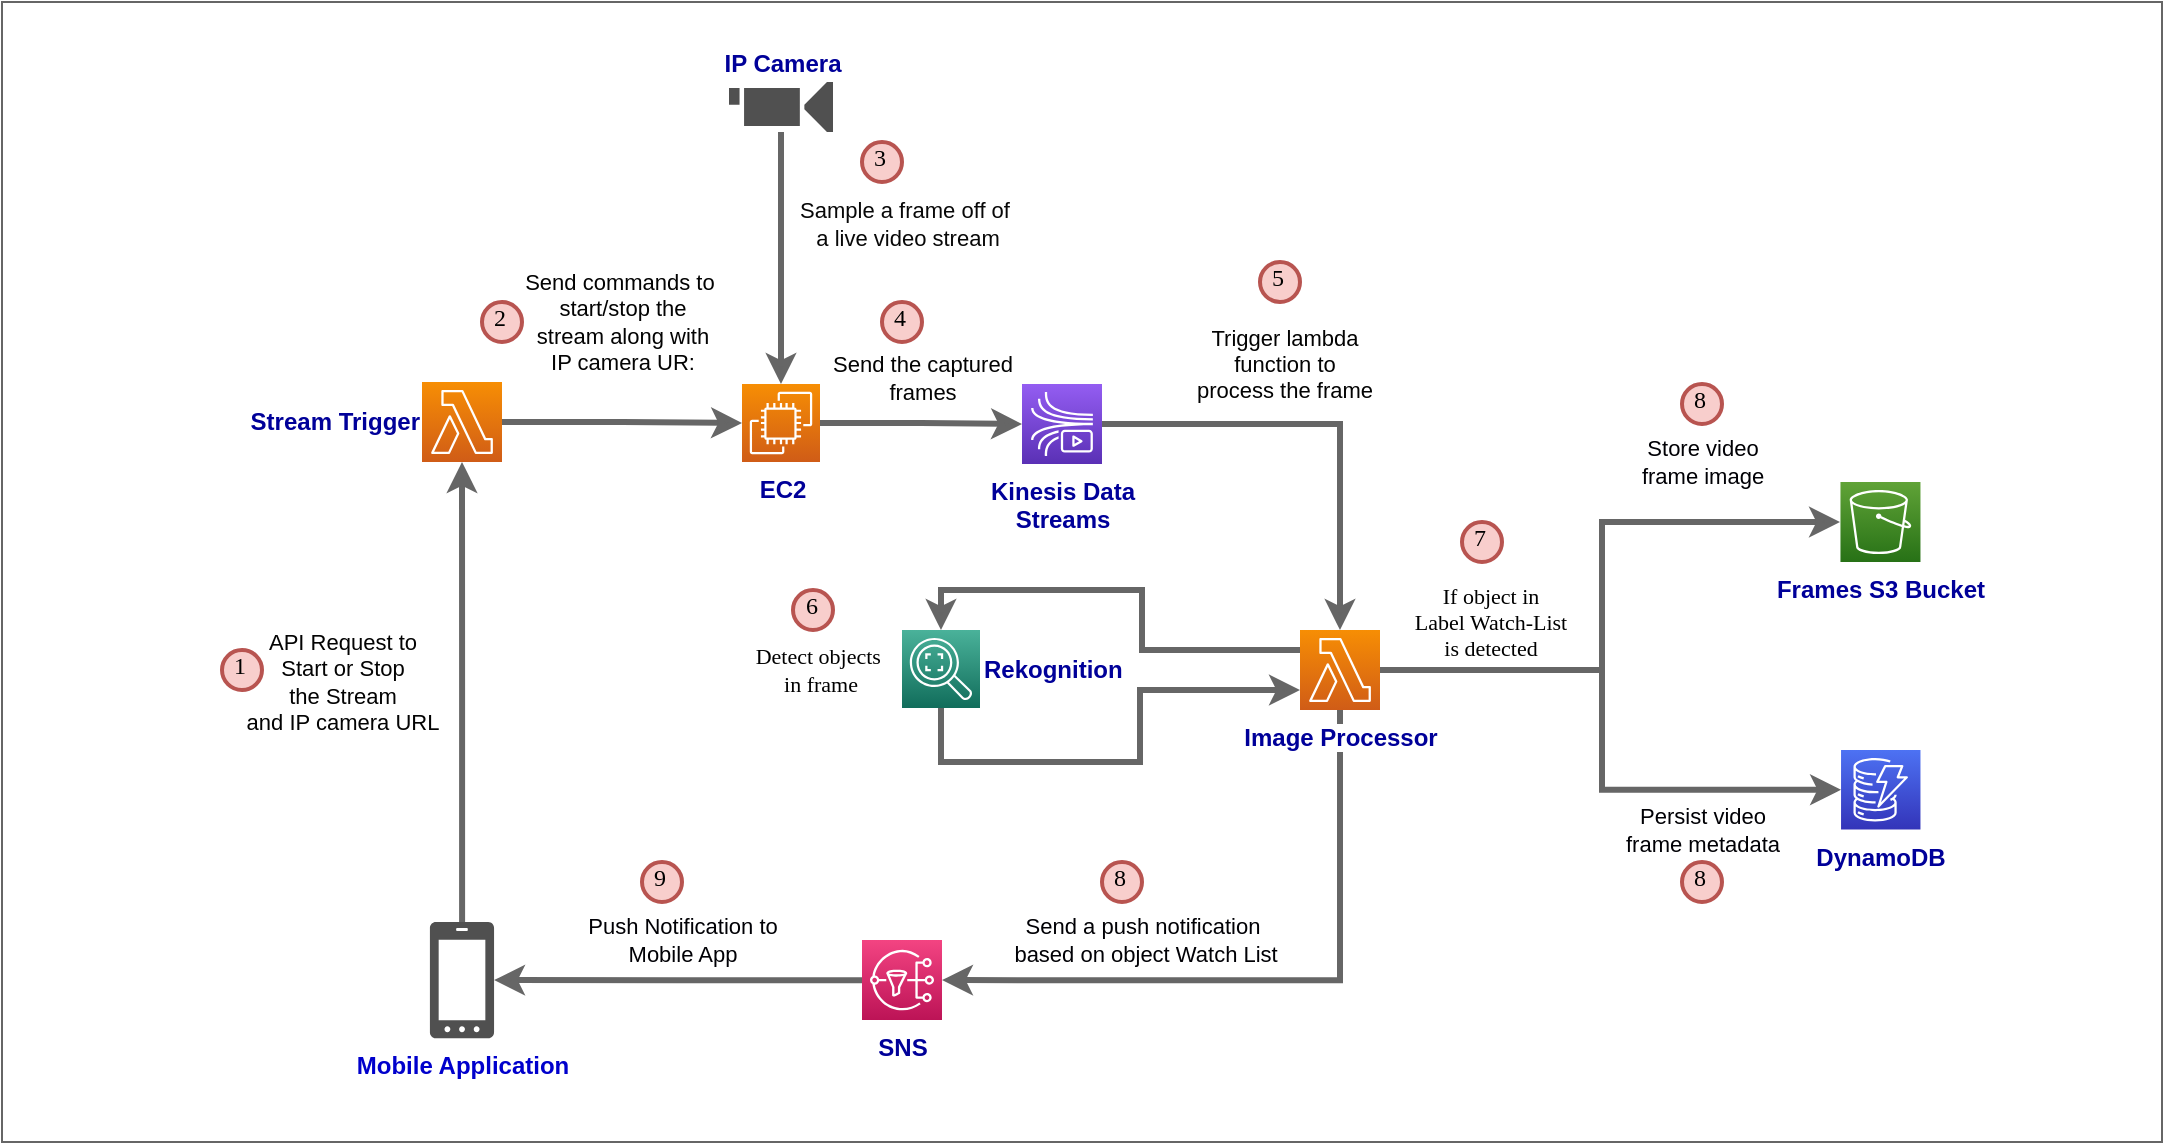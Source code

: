 <mxfile>
    <diagram id="Vx_FF5sxQ1GmtXY_eg8c" name="Page-1">
        <mxGraphModel dx="1282" dy="720" grid="1" gridSize="10" guides="1" tooltips="1" connect="1" arrows="1" fold="1" page="1" pageScale="1" pageWidth="1169" pageHeight="827" math="0" shadow="0">
            <root>
                <mxCell id="0"/>
                <mxCell id="1" parent="0"/>
                <mxCell id="3" value="" style="whiteSpace=wrap;html=1;strokeColor=#666666;fontColor=#333333;fillColor=#FFFFFF;" parent="1" vertex="1">
                    <mxGeometry y="20" width="1080" height="570" as="geometry"/>
                </mxCell>
                <mxCell id="11" style="edgeStyle=orthogonalEdgeStyle;rounded=0;orthogonalLoop=1;jettySize=auto;html=1;strokeColor=#666666;strokeWidth=3;fillColor=#f5f5f5;" parent="1" source="24" target="7" edge="1">
                    <mxGeometry relative="1" as="geometry">
                        <mxPoint x="80.001" y="229" as="sourcePoint"/>
                    </mxGeometry>
                </mxCell>
                <mxCell id="12" value="API Request to&lt;br&gt;Start or Stop&lt;br&gt;the Stream &lt;br&gt;and IP camera URL" style="edgeLabel;html=1;align=center;verticalAlign=middle;resizable=0;points=[];labelBackgroundColor=none;fontColor=#030303;" parent="11" vertex="1" connectable="0">
                    <mxGeometry x="-0.296" y="-1" relative="1" as="geometry">
                        <mxPoint x="-61" y="-39" as="offset"/>
                    </mxGeometry>
                </mxCell>
                <mxCell id="13" style="edgeStyle=orthogonalEdgeStyle;rounded=0;orthogonalLoop=1;jettySize=auto;html=1;fontSize=11;fontColor=#030303;strokeColor=#666666;strokeWidth=3;fillColor=#f5f5f5;" parent="1" source="7" target="8" edge="1">
                    <mxGeometry relative="1" as="geometry"/>
                </mxCell>
                <mxCell id="14" value="Send commands to&amp;nbsp;&lt;br&gt;start/stop the &lt;br&gt;stream along&amp;nbsp;with&lt;br&gt;IP camera UR:" style="edgeLabel;html=1;align=center;verticalAlign=middle;resizable=0;points=[];fontSize=11;fontColor=#030303;labelBackgroundColor=none;" parent="13" vertex="1" connectable="0">
                    <mxGeometry x="-0.336" y="-1" relative="1" as="geometry">
                        <mxPoint x="20" y="-51" as="offset"/>
                    </mxGeometry>
                </mxCell>
                <mxCell id="7" value="Stream Trigger" style="points=[[0,0,0],[0.25,0,0],[0.5,0,0],[0.75,0,0],[1,0,0],[0,1,0],[0.25,1,0],[0.5,1,0],[0.75,1,0],[1,1,0],[0,0.25,0],[0,0.5,0],[0,0.75,0],[1,0.25,0],[1,0.5,0],[1,0.75,0]];outlineConnect=0;gradientColor=#F78E04;gradientDirection=north;fillColor=#D05C17;strokeColor=#ffffff;dashed=0;verticalLabelPosition=middle;verticalAlign=middle;align=right;html=1;fontSize=12;fontStyle=1;aspect=fixed;shape=mxgraph.aws4.resourceIcon;resIcon=mxgraph.aws4.lambda;labelBackgroundColor=#ffffff;labelPosition=left;fontColor=#000099;" parent="1" vertex="1">
                    <mxGeometry x="210" y="210" width="40" height="40" as="geometry"/>
                </mxCell>
                <mxCell id="8" value="EC2" style="points=[[0,0,0],[0.25,0,0],[0.5,0,0],[0.75,0,0],[1,0,0],[0,1,0],[0.25,1,0],[0.5,1,0],[0.75,1,0],[1,1,0],[0,0.25,0],[0,0.5,0],[0,0.75,0],[1,0.25,0],[1,0.5,0],[1,0.75,0]];outlineConnect=0;gradientColor=#F78E04;gradientDirection=north;fillColor=#D05C17;strokeColor=#ffffff;dashed=0;verticalLabelPosition=bottom;verticalAlign=top;align=center;html=1;fontSize=12;fontStyle=1;aspect=fixed;shape=mxgraph.aws4.resourceIcon;resIcon=mxgraph.aws4.ec2;fontColor=#000099;" parent="1" vertex="1">
                    <mxGeometry x="370" y="211" width="39" height="39" as="geometry"/>
                </mxCell>
                <mxCell id="9" value="Kinesis Data&lt;br&gt;Streams" style="points=[[0,0,0],[0.25,0,0],[0.5,0,0],[0.75,0,0],[1,0,0],[0,1,0],[0.25,1,0],[0.5,1,0],[0.75,1,0],[1,1,0],[0,0.25,0],[0,0.5,0],[0,0.75,0],[1,0.25,0],[1,0.5,0],[1,0.75,0]];outlineConnect=0;gradientColor=#945DF2;gradientDirection=north;fillColor=#5A30B5;strokeColor=#ffffff;dashed=0;verticalLabelPosition=bottom;verticalAlign=top;align=center;html=1;fontSize=12;fontStyle=1;aspect=fixed;shape=mxgraph.aws4.resourceIcon;resIcon=mxgraph.aws4.kinesis_video_streams;fontColor=#000099;" parent="1" vertex="1">
                    <mxGeometry x="510" y="211" width="40" height="40" as="geometry"/>
                </mxCell>
                <mxCell id="18" style="edgeStyle=orthogonalEdgeStyle;rounded=0;orthogonalLoop=1;jettySize=auto;html=1;fontSize=11;fontColor=#030303;strokeColor=#666666;strokeWidth=3;fillColor=#f5f5f5;exitX=1;exitY=0.5;exitDx=0;exitDy=0;exitPerimeter=0;entryX=0;entryY=0.5;entryDx=0;entryDy=0;entryPerimeter=0;" parent="1" source="8" target="9" edge="1">
                    <mxGeometry relative="1" as="geometry">
                        <mxPoint x="400" y="189.5" as="sourcePoint"/>
                        <mxPoint x="520" y="190" as="targetPoint"/>
                    </mxGeometry>
                </mxCell>
                <mxCell id="19" value="Send the captured&lt;br&gt;frames" style="edgeLabel;html=1;align=center;verticalAlign=middle;resizable=0;points=[];fontSize=11;fontColor=#030303;labelBackgroundColor=none;" parent="18" vertex="1" connectable="0">
                    <mxGeometry x="-0.336" y="-1" relative="1" as="geometry">
                        <mxPoint x="17" y="-24" as="offset"/>
                    </mxGeometry>
                </mxCell>
                <mxCell id="21" style="edgeStyle=orthogonalEdgeStyle;rounded=0;orthogonalLoop=1;jettySize=auto;html=1;fontSize=11;fontColor=#030303;strokeColor=#666666;strokeWidth=3;fillColor=#f5f5f5;exitX=1;exitY=0.5;exitDx=0;exitDy=0;exitPerimeter=0;entryX=0.5;entryY=0;entryDx=0;entryDy=0;entryPerimeter=0;" parent="1" source="9" target="10" edge="1">
                    <mxGeometry relative="1" as="geometry">
                        <mxPoint x="419" y="240.5" as="sourcePoint"/>
                        <mxPoint x="520" y="241" as="targetPoint"/>
                    </mxGeometry>
                </mxCell>
                <mxCell id="22" value="Trigger lambda&lt;br&gt;function to&lt;br&gt;process the frame" style="edgeLabel;html=1;align=center;verticalAlign=middle;resizable=0;points=[];fontSize=11;fontColor=#030303;labelBackgroundColor=none;" parent="21" vertex="1" connectable="0">
                    <mxGeometry x="-0.336" y="-1" relative="1" as="geometry">
                        <mxPoint x="17" y="-31" as="offset"/>
                    </mxGeometry>
                </mxCell>
                <mxCell id="25" style="edgeStyle=orthogonalEdgeStyle;rounded=0;orthogonalLoop=1;jettySize=auto;html=1;fontSize=11;strokeColor=#666666;strokeWidth=3;fillColor=#f5f5f5;labelBackgroundColor=none;fontColor=#000000;" parent="1" source="23" target="8" edge="1">
                    <mxGeometry relative="1" as="geometry"/>
                </mxCell>
                <mxCell id="26" value="&lt;font&gt;Sample a frame off of&lt;br&gt;&amp;nbsp;a live video stream&lt;/font&gt;" style="edgeLabel;html=1;align=center;verticalAlign=middle;resizable=0;points=[];labelBackgroundColor=none;fontColor=#080808;" parent="25" vertex="1" connectable="0">
                    <mxGeometry x="-0.279" y="-1" relative="1" as="geometry">
                        <mxPoint x="62" as="offset"/>
                    </mxGeometry>
                </mxCell>
                <mxCell id="23" value="&lt;font&gt;IP Camera&lt;/font&gt;" style="pointerEvents=1;shadow=0;dashed=0;html=1;strokeColor=none;fillColor=#505050;labelPosition=center;verticalLabelPosition=top;verticalAlign=bottom;outlineConnect=0;align=center;shape=mxgraph.office.devices.video_camera;fontStyle=1;fontColor=#000099;" parent="1" vertex="1">
                    <mxGeometry x="363.5" y="60" width="52" height="25" as="geometry"/>
                </mxCell>
                <mxCell id="24" value="Mobile Application" style="pointerEvents=1;shadow=0;dashed=0;html=1;strokeColor=none;fillColor=#505050;labelPosition=center;verticalLabelPosition=bottom;verticalAlign=top;outlineConnect=0;align=center;shape=mxgraph.office.devices.cell_phone_windows_phone_proportional;fontStyle=1;fontColor=#0000CC;" parent="1" vertex="1">
                    <mxGeometry x="213.96" y="480" width="32.07" height="58.12" as="geometry"/>
                </mxCell>
                <mxCell id="64" style="edgeStyle=orthogonalEdgeStyle;rounded=0;orthogonalLoop=1;jettySize=auto;html=1;entryX=0;entryY=0.75;entryDx=0;entryDy=0;entryPerimeter=0;fontFamily=Tahoma;fontColor=#000000;strokeWidth=3;strokeColor=#666666;" edge="1" parent="1" source="27" target="10">
                    <mxGeometry relative="1" as="geometry">
                        <Array as="points">
                            <mxPoint x="470" y="400"/>
                            <mxPoint x="569" y="400"/>
                            <mxPoint x="569" y="364"/>
                        </Array>
                    </mxGeometry>
                </mxCell>
                <mxCell id="27" value="Rekognition" style="points=[[0,0,0],[0.25,0,0],[0.5,0,0],[0.75,0,0],[1,0,0],[0,1,0],[0.25,1,0],[0.5,1,0],[0.75,1,0],[1,1,0],[0,0.25,0],[0,0.5,0],[0,0.75,0],[1,0.25,0],[1,0.5,0],[1,0.75,0]];outlineConnect=0;gradientColor=#4AB29A;gradientDirection=north;fillColor=#116D5B;strokeColor=#ffffff;dashed=0;verticalLabelPosition=middle;verticalAlign=middle;align=left;html=1;fontSize=12;fontStyle=1;aspect=fixed;shape=mxgraph.aws4.resourceIcon;resIcon=mxgraph.aws4.rekognition_2;labelPosition=right;fontColor=#000099;" parent="1" vertex="1">
                    <mxGeometry x="450" y="334" width="39" height="39" as="geometry"/>
                </mxCell>
                <mxCell id="29" value="DynamoDB" style="points=[[0,0,0],[0.25,0,0],[0.5,0,0],[0.75,0,0],[1,0,0],[0,1,0],[0.25,1,0],[0.5,1,0],[0.75,1,0],[1,1,0],[0,0.25,0],[0,0.5,0],[0,0.75,0],[1,0.25,0],[1,0.5,0],[1,0.75,0]];outlineConnect=0;gradientColor=#4D72F3;gradientDirection=north;fillColor=#3334B9;strokeColor=#ffffff;dashed=0;verticalLabelPosition=bottom;verticalAlign=top;align=center;html=1;fontSize=12;fontStyle=1;aspect=fixed;shape=mxgraph.aws4.resourceIcon;resIcon=mxgraph.aws4.dynamodb;fontColor=#000099;" parent="1" vertex="1">
                    <mxGeometry x="919.52" y="394" width="39.71" height="39.71" as="geometry"/>
                </mxCell>
                <mxCell id="30" value="Frames S3 Bucket" style="points=[[0,0,0],[0.25,0,0],[0.5,0,0],[0.75,0,0],[1,0,0],[0,1,0],[0.25,1,0],[0.5,1,0],[0.75,1,0],[1,1,0],[0,0.25,0],[0,0.5,0],[0,0.75,0],[1,0.25,0],[1,0.5,0],[1,0.75,0]];outlineConnect=0;gradientColor=#60A337;gradientDirection=north;fillColor=#277116;strokeColor=#ffffff;dashed=0;verticalLabelPosition=bottom;verticalAlign=top;align=center;html=1;fontSize=12;fontStyle=1;aspect=fixed;shape=mxgraph.aws4.resourceIcon;resIcon=mxgraph.aws4.s3;fontColor=#000099;" parent="1" vertex="1">
                    <mxGeometry x="919.23" y="260" width="40" height="40" as="geometry"/>
                </mxCell>
                <mxCell id="36" style="edgeStyle=orthogonalEdgeStyle;rounded=0;orthogonalLoop=1;jettySize=auto;html=1;labelBackgroundColor=none;fontSize=11;fontColor=#080808;strokeColor=#666666;strokeWidth=3;fillColor=#f5f5f5;" parent="1" source="31" target="24" edge="1">
                    <mxGeometry relative="1" as="geometry"/>
                </mxCell>
                <mxCell id="55" value="Push Notification to &lt;br&gt;Mobile App" style="edgeLabel;html=1;align=center;verticalAlign=middle;resizable=0;points=[];fontColor=#000005;labelBackgroundColor=none;" parent="36" vertex="1" connectable="0">
                    <mxGeometry x="-0.25" relative="1" as="geometry">
                        <mxPoint x="-21" y="-20" as="offset"/>
                    </mxGeometry>
                </mxCell>
                <mxCell id="31" value="SNS" style="points=[[0,0,0],[0.25,0,0],[0.5,0,0],[0.75,0,0],[1,0,0],[0,1,0],[0.25,1,0],[0.5,1,0],[0.75,1,0],[1,1,0],[0,0.25,0],[0,0.5,0],[0,0.75,0],[1,0.25,0],[1,0.5,0],[1,0.75,0]];outlineConnect=0;gradientColor=#F34482;gradientDirection=north;fillColor=#BC1356;strokeColor=#ffffff;dashed=0;verticalLabelPosition=bottom;verticalAlign=top;align=center;html=1;fontSize=12;fontStyle=1;aspect=fixed;shape=mxgraph.aws4.resourceIcon;resIcon=mxgraph.aws4.sns;fontColor=#000099;" parent="1" vertex="1">
                    <mxGeometry x="430" y="489.06" width="40" height="40" as="geometry"/>
                </mxCell>
                <mxCell id="43" style="edgeStyle=orthogonalEdgeStyle;rounded=0;orthogonalLoop=1;jettySize=auto;html=1;entryX=1;entryY=0.5;entryDx=0;entryDy=0;entryPerimeter=0;labelBackgroundColor=none;fontSize=11;fontColor=#050505;strokeColor=#666666;strokeWidth=3;fillColor=#f5f5f5;exitX=0.5;exitY=1;exitDx=0;exitDy=0;exitPerimeter=0;" parent="1" source="10" target="31" edge="1">
                    <mxGeometry relative="1" as="geometry"/>
                </mxCell>
                <mxCell id="52" value="Send a push notification&lt;br&gt;&amp;nbsp;based on object Watch List" style="edgeLabel;html=1;align=center;verticalAlign=middle;resizable=0;points=[];fontColor=#000005;labelBackgroundColor=none;" parent="43" vertex="1" connectable="0">
                    <mxGeometry x="-0.035" relative="1" as="geometry">
                        <mxPoint x="-73" y="-20" as="offset"/>
                    </mxGeometry>
                </mxCell>
                <mxCell id="45" style="edgeStyle=orthogonalEdgeStyle;rounded=0;orthogonalLoop=1;jettySize=auto;html=1;labelBackgroundColor=none;fontSize=11;fontColor=#050505;strokeColor=#666666;strokeWidth=3;fillColor=#f5f5f5;" parent="1" edge="1">
                    <mxGeometry relative="1" as="geometry">
                        <Array as="points">
                            <mxPoint x="800" y="354"/>
                            <mxPoint x="800" y="280"/>
                        </Array>
                        <mxPoint x="690" y="354" as="sourcePoint"/>
                        <mxPoint x="919" y="280" as="targetPoint"/>
                    </mxGeometry>
                </mxCell>
                <mxCell id="48" value="Store video &lt;br&gt;frame image" style="edgeLabel;html=1;align=center;verticalAlign=middle;resizable=0;points=[];fontColor=#000005;labelBackgroundColor=none;" parent="45" vertex="1" connectable="0">
                    <mxGeometry x="0.218" y="2" relative="1" as="geometry">
                        <mxPoint x="49" y="-28" as="offset"/>
                    </mxGeometry>
                </mxCell>
                <mxCell id="46" style="edgeStyle=orthogonalEdgeStyle;rounded=0;orthogonalLoop=1;jettySize=auto;html=1;entryX=0;entryY=0.5;entryDx=0;entryDy=0;entryPerimeter=0;labelBackgroundColor=none;fontSize=11;fontColor=#050505;strokeColor=#666666;strokeWidth=3;fillColor=#f5f5f5;exitX=1;exitY=0.5;exitDx=0;exitDy=0;exitPerimeter=0;" parent="1" source="10" target="29" edge="1">
                    <mxGeometry relative="1" as="geometry">
                        <Array as="points">
                            <mxPoint x="800" y="354"/>
                            <mxPoint x="800" y="414"/>
                        </Array>
                    </mxGeometry>
                </mxCell>
                <mxCell id="51" value="Persist video&lt;br&gt;frame metadata" style="edgeLabel;html=1;align=center;verticalAlign=middle;resizable=0;points=[];fontColor=#000005;labelBackgroundColor=none;" parent="46" vertex="1" connectable="0">
                    <mxGeometry x="0.356" y="-3" relative="1" as="geometry">
                        <mxPoint x="24" y="17" as="offset"/>
                    </mxGeometry>
                </mxCell>
                <mxCell id="62" value="If object in&lt;br&gt;Label Watch-List&lt;br&gt;is detected" style="edgeLabel;html=1;align=center;verticalAlign=middle;resizable=0;points=[];fontFamily=Tahoma;fontColor=#000000;labelBackgroundColor=none;" vertex="1" connectable="0" parent="46">
                    <mxGeometry x="-0.595" y="1" relative="1" as="geometry">
                        <mxPoint x="-4" y="-23" as="offset"/>
                    </mxGeometry>
                </mxCell>
                <mxCell id="63" style="edgeStyle=orthogonalEdgeStyle;rounded=0;orthogonalLoop=1;jettySize=auto;html=1;entryX=0.5;entryY=0;entryDx=0;entryDy=0;entryPerimeter=0;fontFamily=Tahoma;fontColor=#000000;strokeColor=#666666;strokeWidth=3;exitX=0;exitY=0.25;exitDx=0;exitDy=0;exitPerimeter=0;" edge="1" parent="1" source="10" target="27">
                    <mxGeometry relative="1" as="geometry">
                        <Array as="points">
                            <mxPoint x="570" y="344"/>
                            <mxPoint x="570" y="314"/>
                            <mxPoint x="470" y="314"/>
                        </Array>
                    </mxGeometry>
                </mxCell>
                <mxCell id="65" value="Detect objects&amp;nbsp;&lt;br&gt;in frame" style="edgeLabel;html=1;align=center;verticalAlign=middle;resizable=0;points=[];fontFamily=Tahoma;fontColor=#000000;labelBackgroundColor=none;" vertex="1" connectable="0" parent="63">
                    <mxGeometry x="0.567" y="-1" relative="1" as="geometry">
                        <mxPoint x="-90" y="41" as="offset"/>
                    </mxGeometry>
                </mxCell>
                <mxCell id="10" value="Image Processor" style="points=[[0,0,0],[0.25,0,0],[0.5,0,0],[0.75,0,0],[1,0,0],[0,1,0],[0.25,1,0],[0.5,1,0],[0.75,1,0],[1,1,0],[0,0.25,0],[0,0.5,0],[0,0.75,0],[1,0.25,0],[1,0.5,0],[1,0.75,0]];outlineConnect=0;gradientColor=#F78E04;gradientDirection=north;fillColor=#D05C17;strokeColor=#ffffff;dashed=0;verticalLabelPosition=bottom;verticalAlign=top;align=center;html=1;fontSize=12;fontStyle=1;aspect=fixed;shape=mxgraph.aws4.resourceIcon;resIcon=mxgraph.aws4.lambda;labelBackgroundColor=#ffffff;labelPosition=center;fontColor=#000099;" parent="1" vertex="1">
                    <mxGeometry x="649" y="334" width="40" height="40" as="geometry"/>
                </mxCell>
                <mxCell id="56" value="1" style="ellipse;whiteSpace=wrap;html=1;aspect=fixed;strokeWidth=2;fontFamily=Tahoma;spacingBottom=4;spacingRight=2;strokeColor=#b85450;fillColor=#f8cecc;fontColor=#000000;" vertex="1" parent="1">
                    <mxGeometry x="110" y="344" width="20" height="20" as="geometry"/>
                </mxCell>
                <mxCell id="58" value="2" style="ellipse;whiteSpace=wrap;html=1;aspect=fixed;strokeWidth=2;fontFamily=Tahoma;spacingBottom=4;spacingRight=2;strokeColor=#b85450;fillColor=#f8cecc;fontColor=#000000;" vertex="1" parent="1">
                    <mxGeometry x="240" y="170" width="20" height="20" as="geometry"/>
                </mxCell>
                <mxCell id="59" value="3" style="ellipse;whiteSpace=wrap;html=1;aspect=fixed;strokeWidth=2;fontFamily=Tahoma;spacingBottom=4;spacingRight=2;strokeColor=#b85450;fillColor=#f8cecc;fontColor=#000000;" vertex="1" parent="1">
                    <mxGeometry x="430" y="90" width="20" height="20" as="geometry"/>
                </mxCell>
                <mxCell id="60" value="4" style="ellipse;whiteSpace=wrap;html=1;aspect=fixed;strokeWidth=2;fontFamily=Tahoma;spacingBottom=4;spacingRight=2;strokeColor=#b85450;fillColor=#f8cecc;fontColor=#000000;" vertex="1" parent="1">
                    <mxGeometry x="440" y="170" width="20" height="20" as="geometry"/>
                </mxCell>
                <mxCell id="61" value="5" style="ellipse;whiteSpace=wrap;html=1;aspect=fixed;strokeWidth=2;fontFamily=Tahoma;spacingBottom=4;spacingRight=2;strokeColor=#b85450;fillColor=#f8cecc;fontColor=#000000;" vertex="1" parent="1">
                    <mxGeometry x="629" y="150" width="20" height="20" as="geometry"/>
                </mxCell>
                <mxCell id="66" value="6" style="ellipse;whiteSpace=wrap;html=1;aspect=fixed;strokeWidth=2;fontFamily=Tahoma;spacingBottom=4;spacingRight=2;strokeColor=#b85450;fillColor=#f8cecc;fontColor=#000000;" vertex="1" parent="1">
                    <mxGeometry x="395.5" y="314" width="20" height="20" as="geometry"/>
                </mxCell>
                <mxCell id="67" value="7" style="ellipse;whiteSpace=wrap;html=1;aspect=fixed;strokeWidth=2;fontFamily=Tahoma;spacingBottom=4;spacingRight=2;strokeColor=#b85450;fillColor=#f8cecc;fontColor=#000000;" vertex="1" parent="1">
                    <mxGeometry x="730" y="280" width="20" height="20" as="geometry"/>
                </mxCell>
                <mxCell id="69" value="8" style="ellipse;whiteSpace=wrap;html=1;aspect=fixed;strokeWidth=2;fontFamily=Tahoma;spacingBottom=4;spacingRight=2;strokeColor=#b85450;fillColor=#f8cecc;fontColor=#000000;" vertex="1" parent="1">
                    <mxGeometry x="840" y="211" width="20" height="20" as="geometry"/>
                </mxCell>
                <mxCell id="72" value="8" style="ellipse;whiteSpace=wrap;html=1;aspect=fixed;strokeWidth=2;fontFamily=Tahoma;spacingBottom=4;spacingRight=2;strokeColor=#b85450;fillColor=#f8cecc;fontColor=#000000;" vertex="1" parent="1">
                    <mxGeometry x="840" y="450" width="20" height="20" as="geometry"/>
                </mxCell>
                <mxCell id="73" value="8" style="ellipse;whiteSpace=wrap;html=1;aspect=fixed;strokeWidth=2;fontFamily=Tahoma;spacingBottom=4;spacingRight=2;strokeColor=#b85450;fillColor=#f8cecc;fontColor=#000000;" vertex="1" parent="1">
                    <mxGeometry x="550" y="450" width="20" height="20" as="geometry"/>
                </mxCell>
                <mxCell id="74" value="9" style="ellipse;whiteSpace=wrap;html=1;aspect=fixed;strokeWidth=2;fontFamily=Tahoma;spacingBottom=4;spacingRight=2;strokeColor=#b85450;fillColor=#f8cecc;fontColor=#000000;" vertex="1" parent="1">
                    <mxGeometry x="320" y="450" width="20" height="20" as="geometry"/>
                </mxCell>
            </root>
        </mxGraphModel>
    </diagram>
    <diagram id="x3BA91PBgDxbxkGWPG2_" name="Page-2">
        &#xa;
        <mxGraphModel dx="1769" dy="864" grid="1" gridSize="10" guides="1" tooltips="1" connect="1" arrows="1" fold="1" page="1" pageScale="1" pageWidth="1169" pageHeight="827" math="0" shadow="0">
            &#xa;
            <root>
                &#xa;
                <mxCell id="RYpdtewtUS1zLajZyBmA-0"/>
                &#xa;
                <mxCell id="RYpdtewtUS1zLajZyBmA-1" parent="RYpdtewtUS1zLajZyBmA-0"/>
                &#xa;
                <mxCell id="RYpdtewtUS1zLajZyBmA-70" value="" style="whiteSpace=wrap;html=1;shadow=0;dashed=0;labelBackgroundColor=none;fontColor=#333333;strokeColor=#666666;strokeWidth=1;verticalAlign=top;fillColor=#FFFFFF;" parent="RYpdtewtUS1zLajZyBmA-1" vertex="1">
                    &#xa;
                    <mxGeometry width="1160" height="820" as="geometry"/>
                    &#xa;
                </mxCell>
                &#xa;
                <mxCell id="RYpdtewtUS1zLajZyBmA-2" value="" style="verticalLabelPosition=bottom;verticalAlign=top;html=1;shape=mxgraph.basic.rect;fillColor2=none;strokeWidth=1;size=20;indent=5;strokeColor=#b85450;labelBackgroundColor=none;fillColor=#f8cecc;gradientColor=#ea6b66;fontColor=#030303;" parent="RYpdtewtUS1zLajZyBmA-1" vertex="1">
                    &#xa;
                    <mxGeometry x="540" y="530" width="380" height="170" as="geometry"/>
                    &#xa;
                </mxCell>
                &#xa;
                <mxCell id="RYpdtewtUS1zLajZyBmA-3" value="" style="verticalLabelPosition=bottom;verticalAlign=top;html=1;shape=mxgraph.basic.rect;fillColor2=none;strokeWidth=1;size=20;indent=5;labelBackgroundColor=none;fillColor=#d5e8d4;strokeColor=#82b366;fontColor=#030303;" parent="RYpdtewtUS1zLajZyBmA-1" vertex="1">
                    &#xa;
                    <mxGeometry x="50" y="18" width="230" height="112" as="geometry"/>
                    &#xa;
                </mxCell>
                &#xa;
                <mxCell id="RYpdtewtUS1zLajZyBmA-4" value="" style="verticalLabelPosition=bottom;verticalAlign=top;html=1;shape=mxgraph.basic.rect;fillColor2=none;strokeWidth=1;size=20;indent=5;strokeColor=#6c8ebf;labelBackgroundColor=none;fillColor=#dae8fc;fontColor=#030303;" parent="RYpdtewtUS1zLajZyBmA-1" vertex="1">
                    &#xa;
                    <mxGeometry x="200" y="30" width="730" height="90" as="geometry"/>
                    &#xa;
                </mxCell>
                &#xa;
                <mxCell id="RYpdtewtUS1zLajZyBmA-5" value="" style="verticalLabelPosition=bottom;verticalAlign=top;html=1;shape=mxgraph.basic.rect;fillColor2=none;strokeWidth=1;size=20;indent=5;strokeColor=#9673a6;labelBackgroundColor=none;fillColor=#e1d5e7;fontColor=#030303;" parent="RYpdtewtUS1zLajZyBmA-1" vertex="1">
                    &#xa;
                    <mxGeometry x="360" y="22" width="80" height="102" as="geometry"/>
                    &#xa;
                </mxCell>
                &#xa;
                <mxCell id="RYpdtewtUS1zLajZyBmA-6" value="" style="endArrow=none;dashed=1;html=1;fontColor=#030303;strokeColor=#0A0A0A;" parent="RYpdtewtUS1zLajZyBmA-1" edge="1">
                    &#xa;
                    <mxGeometry width="50" height="50" relative="1" as="geometry">
                        &#xa;
                        <mxPoint x="239" y="800" as="sourcePoint"/>
                        &#xa;
                        <mxPoint x="238.71" y="120" as="targetPoint"/>
                        &#xa;
                    </mxGeometry>
                    &#xa;
                </mxCell>
                &#xa;
                <mxCell id="RYpdtewtUS1zLajZyBmA-7" value="" style="pointerEvents=1;shadow=0;dashed=0;html=1;strokeColor=none;fillColor=#505050;labelPosition=center;verticalLabelPosition=bottom;verticalAlign=top;outlineConnect=0;align=center;shape=mxgraph.office.devices.video_camera;fontColor=#030303;" parent="RYpdtewtUS1zLajZyBmA-1" vertex="1">
                    &#xa;
                    <mxGeometry x="134" y="53.57" width="52" height="25" as="geometry"/>
                    &#xa;
                </mxCell>
                &#xa;
                <mxCell id="RYpdtewtUS1zLajZyBmA-8" value="" style="pointerEvents=1;shadow=0;dashed=0;html=1;strokeColor=none;fillColor=#505050;labelPosition=center;verticalLabelPosition=bottom;verticalAlign=top;outlineConnect=0;align=center;shape=mxgraph.office.devices.cell_phone_windows_phone_proportional;fontColor=#030303;" parent="RYpdtewtUS1zLajZyBmA-1" vertex="1">
                    &#xa;
                    <mxGeometry x="68.97" y="40" width="22.07" height="40" as="geometry"/>
                    &#xa;
                </mxCell>
                &#xa;
                <mxCell id="RYpdtewtUS1zLajZyBmA-9" value="" style="endArrow=none;dashed=1;html=1;fontColor=#030303;strokeColor=#0A0A0A;" parent="RYpdtewtUS1zLajZyBmA-1" edge="1">
                    &#xa;
                    <mxGeometry width="50" height="50" relative="1" as="geometry">
                        &#xa;
                        <mxPoint x="80" y="800" as="sourcePoint"/>
                        &#xa;
                        <mxPoint x="80" y="120" as="targetPoint"/>
                        &#xa;
                    </mxGeometry>
                    &#xa;
                </mxCell>
                &#xa;
                <mxCell id="RYpdtewtUS1zLajZyBmA-10" value="" style="endArrow=none;dashed=1;html=1;fontColor=#030303;strokeColor=#0A0A0A;" parent="RYpdtewtUS1zLajZyBmA-1" edge="1">
                    &#xa;
                    <mxGeometry width="50" height="50" relative="1" as="geometry">
                        &#xa;
                        <mxPoint x="160" y="800" as="sourcePoint"/>
                        &#xa;
                        <mxPoint x="160" y="120" as="targetPoint"/>
                        &#xa;
                    </mxGeometry>
                    &#xa;
                </mxCell>
                &#xa;
                <mxCell id="RYpdtewtUS1zLajZyBmA-11" value="" style="html=1;jettySize=18;fontSize=11;strokeColor=#333333;strokeOpacity=100;strokeWidth=0.6;rounded=1;arcSize=24;edgeStyle=elbowEdgeStyle;startArrow=none;endArrow=block;endFill=1;fontColor=#030303;" parent="RYpdtewtUS1zLajZyBmA-1" edge="1">
                    &#xa;
                    <mxGeometry width="100" height="100" relative="1" as="geometry">
                        &#xa;
                        <mxPoint x="80" y="374.5" as="sourcePoint"/>
                        &#xa;
                        <mxPoint x="240" y="374.5" as="targetPoint"/>
                        &#xa;
                    </mxGeometry>
                    &#xa;
                </mxCell>
                &#xa;
                <mxCell id="RYpdtewtUS1zLajZyBmA-12" value="&lt;div&gt;Send Frame rate and &lt;br&gt;&lt;/div&gt;&lt;div&gt;Camera IP configurations&lt;/div&gt;&lt;div&gt;through HTTP request&lt;br&gt;&lt;/div&gt;" style="text;html=1;resizable=0;labelBackgroundColor=#ffffff;align=center;verticalAlign=middle;fontColor=#030303;" parent="RYpdtewtUS1zLajZyBmA-11" vertex="1">
                    &#xa;
                    <mxGeometry relative="1" as="geometry">
                        &#xa;
                        <mxPoint y="-30" as="offset"/>
                        &#xa;
                    </mxGeometry>
                    &#xa;
                </mxCell>
                &#xa;
                <mxCell id="RYpdtewtUS1zLajZyBmA-13" value="&lt;div&gt;API Gateway &lt;br&gt;&lt;/div&gt;&lt;div&gt;triggers&lt;/div&gt;&lt;div&gt;Lambda &lt;br&gt;&lt;/div&gt;&lt;div&gt;function&lt;/div&gt;" style="text;html=1;resizable=0;labelBackgroundColor=#ffffff;align=center;verticalAlign=middle;fontColor=#030303;" parent="RYpdtewtUS1zLajZyBmA-11" vertex="1">
                    &#xa;
                    <mxGeometry relative="1" as="geometry">
                        &#xa;
                        <mxPoint x="120" y="-14" as="offset"/>
                        &#xa;
                    </mxGeometry>
                    &#xa;
                </mxCell>
                &#xa;
                <mxCell id="RYpdtewtUS1zLajZyBmA-14" value="&lt;div&gt;Lambda sends&lt;/div&gt;&lt;div&gt;commands &lt;br&gt;&lt;/div&gt;&lt;div&gt;to EC2&lt;/div&gt;" style="text;html=1;resizable=0;labelBackgroundColor=#ffffff;align=center;verticalAlign=middle;fontColor=#030303;" parent="RYpdtewtUS1zLajZyBmA-11" vertex="1">
                    &#xa;
                    <mxGeometry relative="1" as="geometry">
                        &#xa;
                        <mxPoint x="200" y="-24" as="offset"/>
                        &#xa;
                    </mxGeometry>
                    &#xa;
                </mxCell>
                &#xa;
                <mxCell id="RYpdtewtUS1zLajZyBmA-15" style="edgeStyle=orthogonalEdgeStyle;rounded=0;orthogonalLoop=1;jettySize=auto;html=1;exitX=0;exitY=0;exitDx=0;exitDy=0;" parent="RYpdtewtUS1zLajZyBmA-11" source="RYpdtewtUS1zLajZyBmA-13" target="RYpdtewtUS1zLajZyBmA-13" edge="1">
                    &#xa;
                    <mxGeometry relative="1" as="geometry"/>
                    &#xa;
                </mxCell>
                &#xa;
                <mxCell id="RYpdtewtUS1zLajZyBmA-16" value="" style="html=1;jettySize=18;fontSize=11;strokeColor=#333333;strokeOpacity=100;strokeWidth=0.6;rounded=1;arcSize=24;edgeStyle=elbowEdgeStyle;startArrow=none;endArrow=block;endFill=1;fontColor=#030303;" parent="RYpdtewtUS1zLajZyBmA-1" edge="1">
                    &#xa;
                    <mxGeometry width="100" height="100" relative="1" as="geometry">
                        &#xa;
                        <mxPoint x="159.21" y="440" as="sourcePoint"/>
                        &#xa;
                        <mxPoint x="480" y="440" as="targetPoint"/>
                        &#xa;
                    </mxGeometry>
                    &#xa;
                </mxCell>
                &#xa;
                <mxCell id="RYpdtewtUS1zLajZyBmA-17" value="Start video steaming" style="text;html=1;resizable=0;labelBackgroundColor=#ffffff;align=center;verticalAlign=middle;fontColor=#030303;" parent="RYpdtewtUS1zLajZyBmA-16" vertex="1">
                    &#xa;
                    <mxGeometry relative="1" as="geometry">
                        &#xa;
                        <mxPoint x="1" y="-20" as="offset"/>
                        &#xa;
                    </mxGeometry>
                    &#xa;
                </mxCell>
                &#xa;
                <mxCell id="RYpdtewtUS1zLajZyBmA-18" value="" style="endArrow=none;dashed=1;html=1;fontColor=#030303;strokeColor=#0A0A0A;" parent="RYpdtewtUS1zLajZyBmA-1" edge="1">
                    &#xa;
                    <mxGeometry width="50" height="50" relative="1" as="geometry">
                        &#xa;
                        <mxPoint x="400" y="800" as="sourcePoint"/>
                        &#xa;
                        <mxPoint x="400" y="120" as="targetPoint"/>
                        &#xa;
                    </mxGeometry>
                    &#xa;
                </mxCell>
                &#xa;
                <mxCell id="RYpdtewtUS1zLajZyBmA-19" value="" style="endArrow=none;dashed=1;html=1;fontColor=#030303;strokeColor=#0A0A0A;" parent="RYpdtewtUS1zLajZyBmA-1" edge="1">
                    &#xa;
                    <mxGeometry width="50" height="50" relative="1" as="geometry">
                        &#xa;
                        <mxPoint x="480" y="800" as="sourcePoint"/>
                        &#xa;
                        <mxPoint x="480.34" y="120" as="targetPoint"/>
                        &#xa;
                    </mxGeometry>
                    &#xa;
                </mxCell>
                &#xa;
                <mxCell id="RYpdtewtUS1zLajZyBmA-20" value="&lt;div&gt;EC2 in &lt;br&gt;&lt;/div&gt;&lt;div&gt;Wavelength&lt;/div&gt;" style="text;html=1;strokeColor=none;fillColor=none;align=center;verticalAlign=middle;whiteSpace=wrap;rounded=0;fontColor=#030303;" parent="RYpdtewtUS1zLajZyBmA-1" vertex="1">
                    &#xa;
                    <mxGeometry x="360" y="90" width="80" height="20" as="geometry"/>
                    &#xa;
                </mxCell>
                &#xa;
                <mxCell id="RYpdtewtUS1zLajZyBmA-21" value="" style="html=1;jettySize=18;fontSize=11;strokeColor=#333333;strokeOpacity=100;strokeWidth=0.6;rounded=1;arcSize=24;edgeStyle=elbowEdgeStyle;startArrow=none;endArrow=block;endFill=1;fontColor=#030303;" parent="RYpdtewtUS1zLajZyBmA-1" edge="1">
                    &#xa;
                    <mxGeometry width="100" height="100" relative="1" as="geometry">
                        &#xa;
                        <mxPoint x="400" y="440" as="sourcePoint"/>
                        &#xa;
                        <mxPoint x="480" y="440" as="targetPoint"/>
                        &#xa;
                    </mxGeometry>
                    &#xa;
                </mxCell>
                &#xa;
                <mxCell id="RYpdtewtUS1zLajZyBmA-22" value="&lt;div&gt;Preprocessed&lt;/div&gt;&lt;div&gt;Frame&lt;br&gt;&lt;/div&gt;" style="text;html=1;resizable=0;labelBackgroundColor=#ffffff;align=center;verticalAlign=middle;fontColor=#030303;" parent="RYpdtewtUS1zLajZyBmA-21" vertex="1">
                    &#xa;
                    <mxGeometry relative="1" as="geometry">
                        &#xa;
                        <mxPoint y="-20" as="offset"/>
                        &#xa;
                    </mxGeometry>
                    &#xa;
                </mxCell>
                &#xa;
                <mxCell id="RYpdtewtUS1zLajZyBmA-23" value="&lt;div&gt;Kinesis&lt;/div&gt;&lt;div&gt;Data Streams&lt;br&gt;&lt;/div&gt;" style="text;html=1;strokeColor=none;fillColor=none;align=center;verticalAlign=middle;whiteSpace=wrap;rounded=0;fontColor=#030303;" parent="RYpdtewtUS1zLajZyBmA-1" vertex="1">
                    &#xa;
                    <mxGeometry x="440" y="90" width="80" height="20" as="geometry"/>
                    &#xa;
                </mxCell>
                &#xa;
                <mxCell id="RYpdtewtUS1zLajZyBmA-24" value="IP Camera" style="text;html=1;strokeColor=none;fillColor=none;align=center;verticalAlign=middle;whiteSpace=wrap;rounded=0;fontColor=#030303;" parent="RYpdtewtUS1zLajZyBmA-1" vertex="1">
                    &#xa;
                    <mxGeometry x="120" y="90" width="80" height="20" as="geometry"/>
                    &#xa;
                </mxCell>
                &#xa;
                <mxCell id="RYpdtewtUS1zLajZyBmA-25" value="App" style="text;html=1;strokeColor=none;fillColor=none;align=center;verticalAlign=middle;whiteSpace=wrap;rounded=0;fontColor=#030303;" parent="RYpdtewtUS1zLajZyBmA-1" vertex="1">
                    &#xa;
                    <mxGeometry x="40" y="90" width="80" height="20" as="geometry"/>
                    &#xa;
                </mxCell>
                &#xa;
                <mxCell id="RYpdtewtUS1zLajZyBmA-26" value="" style="points=[[0,0,0],[0.25,0,0],[0.5,0,0],[0.75,0,0],[1,0,0],[0,1,0],[0.25,1,0],[0.5,1,0],[0.75,1,0],[1,1,0],[0,0.25,0],[0,0.5,0],[0,0.75,0],[1,0.25,0],[1,0.5,0],[1,0.75,0]];outlineConnect=0;gradientColor=#F78E04;gradientDirection=north;fillColor=#D05C17;strokeColor=#ffffff;dashed=0;verticalLabelPosition=bottom;verticalAlign=top;align=center;html=1;fontSize=12;fontStyle=0;aspect=fixed;shape=mxgraph.aws4.resourceIcon;resIcon=mxgraph.aws4.lambda;fontColor=#030303;" parent="RYpdtewtUS1zLajZyBmA-1" vertex="1">
                    &#xa;
                    <mxGeometry x="540" y="40" width="40" height="40" as="geometry"/>
                    &#xa;
                </mxCell>
                &#xa;
                <mxCell id="RYpdtewtUS1zLajZyBmA-27" value="" style="endArrow=none;dashed=1;html=1;fontColor=#030303;strokeColor=#0A0A0A;" parent="RYpdtewtUS1zLajZyBmA-1" edge="1">
                    &#xa;
                    <mxGeometry width="50" height="50" relative="1" as="geometry">
                        &#xa;
                        <mxPoint x="560" y="800" as="sourcePoint"/>
                        &#xa;
                        <mxPoint x="560.34" y="120" as="targetPoint"/>
                        &#xa;
                    </mxGeometry>
                    &#xa;
                </mxCell>
                &#xa;
                <mxCell id="RYpdtewtUS1zLajZyBmA-28" value="Images Processor" style="text;html=1;strokeColor=none;fillColor=none;align=center;verticalAlign=middle;whiteSpace=wrap;rounded=0;fontColor=#030303;" parent="RYpdtewtUS1zLajZyBmA-1" vertex="1">
                    &#xa;
                    <mxGeometry x="520" y="90" width="80" height="20" as="geometry"/>
                    &#xa;
                </mxCell>
                &#xa;
                <mxCell id="RYpdtewtUS1zLajZyBmA-29" value="" style="html=1;jettySize=18;fontSize=11;strokeColor=#333333;strokeOpacity=100;strokeWidth=0.6;rounded=1;arcSize=24;edgeStyle=elbowEdgeStyle;startArrow=none;endArrow=block;endFill=1;fontColor=#030303;" parent="RYpdtewtUS1zLajZyBmA-1" edge="1">
                    &#xa;
                    <mxGeometry width="100" height="100" relative="1" as="geometry">
                        &#xa;
                        <mxPoint x="480" y="460" as="sourcePoint"/>
                        &#xa;
                        <mxPoint x="560" y="460" as="targetPoint"/>
                        &#xa;
                    </mxGeometry>
                    &#xa;
                </mxCell>
                &#xa;
                <mxCell id="RYpdtewtUS1zLajZyBmA-30" value="&lt;div&gt;Trigger&lt;/div&gt;&lt;div&gt; Lambda&lt;/div&gt;" style="text;html=1;resizable=0;labelBackgroundColor=#ffffff;align=center;verticalAlign=middle;fontColor=#030303;" parent="RYpdtewtUS1zLajZyBmA-29" vertex="1">
                    &#xa;
                    <mxGeometry relative="1" as="geometry">
                        &#xa;
                        <mxPoint y="-20" as="offset"/>
                        &#xa;
                    </mxGeometry>
                    &#xa;
                </mxCell>
                &#xa;
                <mxCell id="RYpdtewtUS1zLajZyBmA-31" value="DynamoDB" style="text;html=1;strokeColor=none;fillColor=none;align=center;verticalAlign=middle;whiteSpace=wrap;rounded=0;fontColor=#030303;" parent="RYpdtewtUS1zLajZyBmA-1" vertex="1">
                    &#xa;
                    <mxGeometry x="680" y="90" width="80" height="20" as="geometry"/>
                    &#xa;
                </mxCell>
                &#xa;
                <mxCell id="RYpdtewtUS1zLajZyBmA-32" value="SNS" style="text;html=1;strokeColor=none;fillColor=none;align=center;verticalAlign=middle;whiteSpace=wrap;rounded=0;fontColor=#030303;" parent="RYpdtewtUS1zLajZyBmA-1" vertex="1">
                    &#xa;
                    <mxGeometry x="840" y="90" width="80" height="20" as="geometry"/>
                    &#xa;
                </mxCell>
                &#xa;
                <mxCell id="RYpdtewtUS1zLajZyBmA-33" value="" style="endArrow=none;dashed=1;html=1;fontColor=#030303;strokeColor=#0A0A0A;" parent="RYpdtewtUS1zLajZyBmA-1" edge="1">
                    &#xa;
                    <mxGeometry width="50" height="50" relative="1" as="geometry">
                        &#xa;
                        <mxPoint x="640" y="800" as="sourcePoint"/>
                        &#xa;
                        <mxPoint x="639.81" y="120" as="targetPoint"/>
                        &#xa;
                    </mxGeometry>
                    &#xa;
                </mxCell>
                &#xa;
                <mxCell id="RYpdtewtUS1zLajZyBmA-34" value="" style="html=1;jettySize=18;fontSize=11;strokeColor=#333333;strokeOpacity=100;strokeWidth=0.6;rounded=1;arcSize=24;edgeStyle=elbowEdgeStyle;startArrow=none;endArrow=block;endFill=1;fontColor=#030303;" parent="RYpdtewtUS1zLajZyBmA-1" edge="1">
                    &#xa;
                    <mxGeometry width="100" height="100" relative="1" as="geometry">
                        &#xa;
                        <mxPoint x="560" y="490" as="sourcePoint"/>
                        &#xa;
                        <mxPoint x="640" y="490" as="targetPoint"/>
                        &#xa;
                    </mxGeometry>
                    &#xa;
                </mxCell>
                &#xa;
                <mxCell id="RYpdtewtUS1zLajZyBmA-35" value="&lt;div&gt;Send frame for &lt;br&gt;&lt;/div&gt;&lt;div&gt;recognition&lt;/div&gt;" style="text;html=1;resizable=0;labelBackgroundColor=#ffffff;align=center;verticalAlign=middle;fontColor=#030303;" parent="RYpdtewtUS1zLajZyBmA-34" vertex="1">
                    &#xa;
                    <mxGeometry relative="1" as="geometry">
                        &#xa;
                        <mxPoint y="-20" as="offset"/>
                        &#xa;
                    </mxGeometry>
                    &#xa;
                </mxCell>
                &#xa;
                <mxCell id="RYpdtewtUS1zLajZyBmA-36" value="Rekognition" style="text;html=1;strokeColor=none;fillColor=none;align=center;verticalAlign=middle;whiteSpace=wrap;rounded=0;fontColor=#030303;" parent="RYpdtewtUS1zLajZyBmA-1" vertex="1">
                    &#xa;
                    <mxGeometry x="600" y="90" width="80" height="20" as="geometry"/>
                    &#xa;
                </mxCell>
                &#xa;
                <mxCell id="RYpdtewtUS1zLajZyBmA-37" value="" style="html=1;jettySize=18;fontSize=11;strokeColor=#333333;strokeOpacity=100;strokeWidth=0.6;rounded=1;arcSize=24;edgeStyle=orthogonalEdgeStyle;startArrow=none;endArrow=block;endFill=1;fontColor=#030303;" parent="RYpdtewtUS1zLajZyBmA-1" edge="1">
                    &#xa;
                    <mxGeometry width="100" height="100" relative="1" as="geometry">
                        &#xa;
                        <mxPoint x="639.5" y="520" as="sourcePoint"/>
                        &#xa;
                        <mxPoint x="560" y="520" as="targetPoint"/>
                        &#xa;
                        <Array as="points">
                            &#xa;
                            <mxPoint x="639.5" y="520"/>
                            &#xa;
                        </Array>
                        &#xa;
                    </mxGeometry>
                    &#xa;
                </mxCell>
                &#xa;
                <mxCell id="RYpdtewtUS1zLajZyBmA-38" value="Labeled Frame" style="text;html=1;resizable=0;labelBackgroundColor=#ffffff;align=center;verticalAlign=middle;fontColor=#030303;" parent="RYpdtewtUS1zLajZyBmA-37" vertex="1">
                    &#xa;
                    <mxGeometry relative="1" as="geometry">
                        &#xa;
                        <mxPoint x="-2.5" y="-15" as="offset"/>
                        &#xa;
                    </mxGeometry>
                    &#xa;
                </mxCell>
                &#xa;
                <mxCell id="RYpdtewtUS1zLajZyBmA-39" value="" style="html=1;jettySize=18;fontSize=11;strokeColor=#333333;strokeOpacity=100;strokeWidth=0.6;rounded=1;arcSize=24;edgeStyle=elbowEdgeStyle;startArrow=none;endArrow=block;endFill=1;fontColor=#030303;" parent="RYpdtewtUS1zLajZyBmA-1" edge="1">
                    &#xa;
                    <mxGeometry width="100" height="100" relative="1" as="geometry">
                        &#xa;
                        <mxPoint x="560" y="660" as="sourcePoint"/>
                        &#xa;
                        <mxPoint x="880" y="660" as="targetPoint"/>
                        &#xa;
                    </mxGeometry>
                    &#xa;
                </mxCell>
                &#xa;
                <mxCell id="RYpdtewtUS1zLajZyBmA-40" value="&lt;div&gt;Trigger SNS&lt;/div&gt;" style="text;html=1;resizable=0;labelBackgroundColor=#ffffff;align=center;verticalAlign=middle;fontColor=#030303;" parent="RYpdtewtUS1zLajZyBmA-39" vertex="1">
                    &#xa;
                    <mxGeometry relative="1" as="geometry">
                        &#xa;
                        <mxPoint y="-20" as="offset"/>
                        &#xa;
                    </mxGeometry>
                    &#xa;
                </mxCell>
                &#xa;
                <mxCell id="RYpdtewtUS1zLajZyBmA-41" value="" style="endArrow=none;dashed=1;html=1;fontColor=#030303;strokeColor=#0A0A0A;" parent="RYpdtewtUS1zLajZyBmA-1" edge="1">
                    &#xa;
                    <mxGeometry width="50" height="50" relative="1" as="geometry">
                        &#xa;
                        <mxPoint x="800" y="800" as="sourcePoint"/>
                        &#xa;
                        <mxPoint x="800.34" y="120" as="targetPoint"/>
                        &#xa;
                    </mxGeometry>
                    &#xa;
                </mxCell>
                &#xa;
                <mxCell id="RYpdtewtUS1zLajZyBmA-42" value="" style="html=1;jettySize=18;fontSize=11;strokeColor=#333333;strokeOpacity=100;strokeWidth=0.6;rounded=1;arcSize=24;edgeStyle=orthogonalEdgeStyle;startArrow=none;endArrow=block;endFill=1;fontColor=#030303;" parent="RYpdtewtUS1zLajZyBmA-1" edge="1">
                    &#xa;
                    <mxGeometry width="100" height="100" relative="1" as="geometry">
                        &#xa;
                        <mxPoint x="879.88" y="750" as="sourcePoint"/>
                        &#xa;
                        <mxPoint x="80.13" y="750" as="targetPoint"/>
                        &#xa;
                        <Array as="points">
                            &#xa;
                            <mxPoint x="719.63" y="750"/>
                            &#xa;
                        </Array>
                        &#xa;
                    </mxGeometry>
                    &#xa;
                </mxCell>
                &#xa;
                <mxCell id="RYpdtewtUS1zLajZyBmA-43" value="&lt;div&gt;Send push notification to mobile app&lt;br&gt;&lt;/div&gt;" style="text;html=1;resizable=0;labelBackgroundColor=#ffffff;align=center;verticalAlign=middle;fontColor=#030303;" parent="RYpdtewtUS1zLajZyBmA-42" vertex="1">
                    &#xa;
                    <mxGeometry relative="1" as="geometry">
                        &#xa;
                        <mxPoint x="-40" y="-15" as="offset"/>
                        &#xa;
                    </mxGeometry>
                    &#xa;
                </mxCell>
                &#xa;
                <mxCell id="RYpdtewtUS1zLajZyBmA-44" value="" style="html=1;jettySize=18;fontSize=11;strokeColor=#333333;strokeOpacity=100;strokeWidth=0.6;rounded=1;arcSize=24;edgeStyle=elbowEdgeStyle;startArrow=none;endArrow=block;endFill=1;fontColor=#030303;" parent="RYpdtewtUS1zLajZyBmA-1" edge="1">
                    &#xa;
                    <mxGeometry width="100" height="100" relative="1" as="geometry">
                        &#xa;
                        <mxPoint x="559.5" y="570" as="sourcePoint"/>
                        &#xa;
                        <mxPoint x="719.5" y="570" as="targetPoint"/>
                        &#xa;
                    </mxGeometry>
                    &#xa;
                </mxCell>
                &#xa;
                <mxCell id="RYpdtewtUS1zLajZyBmA-45" value="Save frame data into DB" style="text;html=1;resizable=0;labelBackgroundColor=#ffffff;align=center;verticalAlign=middle;fontColor=#030303;" parent="RYpdtewtUS1zLajZyBmA-44" vertex="1">
                    &#xa;
                    <mxGeometry relative="1" as="geometry">
                        &#xa;
                        <mxPoint y="-20" as="offset"/>
                        &#xa;
                    </mxGeometry>
                    &#xa;
                </mxCell>
                &#xa;
                <mxCell id="RYpdtewtUS1zLajZyBmA-46" value="&lt;div&gt;Frames Bucket&lt;/div&gt;" style="text;html=1;strokeColor=none;fillColor=none;align=center;verticalAlign=middle;whiteSpace=wrap;rounded=0;fontColor=#030303;" parent="RYpdtewtUS1zLajZyBmA-1" vertex="1">
                    &#xa;
                    <mxGeometry x="760" y="90" width="80" height="20" as="geometry"/>
                    &#xa;
                </mxCell>
                &#xa;
                <mxCell id="RYpdtewtUS1zLajZyBmA-47" value="" style="endArrow=none;dashed=1;html=1;fontColor=#030303;strokeColor=#0A0A0A;" parent="RYpdtewtUS1zLajZyBmA-1" edge="1">
                    &#xa;
                    <mxGeometry width="50" height="50" relative="1" as="geometry">
                        &#xa;
                        <mxPoint x="880" y="800" as="sourcePoint"/>
                        &#xa;
                        <mxPoint x="880.34" y="120" as="targetPoint"/>
                        &#xa;
                    </mxGeometry>
                    &#xa;
                </mxCell>
                &#xa;
                <mxCell id="RYpdtewtUS1zLajZyBmA-48" value="" style="points=[[0,0,0],[0.25,0,0],[0.5,0,0],[0.75,0,0],[1,0,0],[0,1,0],[0.25,1,0],[0.5,1,0],[0.75,1,0],[1,1,0],[0,0.25,0],[0,0.5,0],[0,0.75,0],[1,0.25,0],[1,0.5,0],[1,0.75,0]];outlineConnect=0;gradientColor=#60A337;gradientDirection=north;fillColor=#277116;strokeColor=#ffffff;dashed=0;verticalLabelPosition=bottom;verticalAlign=top;align=center;html=1;fontSize=12;fontStyle=0;aspect=fixed;shape=mxgraph.aws4.resourceIcon;resIcon=mxgraph.aws4.s3;fontColor=#030303;" parent="RYpdtewtUS1zLajZyBmA-1" vertex="1">
                    &#xa;
                    <mxGeometry x="780" y="41" width="40" height="40" as="geometry"/>
                    &#xa;
                </mxCell>
                &#xa;
                <mxCell id="RYpdtewtUS1zLajZyBmA-49" value="" style="points=[[0,0,0],[0.25,0,0],[0.5,0,0],[0.75,0,0],[1,0,0],[0,1,0],[0.25,1,0],[0.5,1,0],[0.75,1,0],[1,1,0],[0,0.25,0],[0,0.5,0],[0,0.75,0],[1,0.25,0],[1,0.5,0],[1,0.75,0]];outlineConnect=0;gradientColor=#F34482;gradientDirection=north;fillColor=#BC1356;strokeColor=#ffffff;dashed=0;verticalLabelPosition=bottom;verticalAlign=top;align=center;html=1;fontSize=12;fontStyle=0;aspect=fixed;shape=mxgraph.aws4.resourceIcon;resIcon=mxgraph.aws4.sns;fontColor=#030303;" parent="RYpdtewtUS1zLajZyBmA-1" vertex="1">
                    &#xa;
                    <mxGeometry x="860" y="40" width="40" height="40" as="geometry"/>
                    &#xa;
                </mxCell>
                &#xa;
                <mxCell id="RYpdtewtUS1zLajZyBmA-50" value="" style="points=[[0,0,0],[0.25,0,0],[0.5,0,0],[0.75,0,0],[1,0,0],[0,1,0],[0.25,1,0],[0.5,1,0],[0.75,1,0],[1,1,0],[0,0.25,0],[0,0.5,0],[0,0.75,0],[1,0.25,0],[1,0.5,0],[1,0.75,0]];outlineConnect=0;gradientColor=#4D72F3;gradientDirection=north;fillColor=#3334B9;strokeColor=#ffffff;dashed=0;verticalLabelPosition=bottom;verticalAlign=top;align=center;html=1;fontSize=12;fontStyle=0;aspect=fixed;shape=mxgraph.aws4.resourceIcon;resIcon=mxgraph.aws4.dynamodb;fontColor=#030303;" parent="RYpdtewtUS1zLajZyBmA-1" vertex="1">
                    &#xa;
                    <mxGeometry x="700" y="40.29" width="39.71" height="39.71" as="geometry"/>
                    &#xa;
                </mxCell>
                &#xa;
                <mxCell id="RYpdtewtUS1zLajZyBmA-51" value="" style="points=[[0,0,0],[0.25,0,0],[0.5,0,0],[0.75,0,0],[1,0,0],[0,1,0],[0.25,1,0],[0.5,1,0],[0.75,1,0],[1,1,0],[0,0.25,0],[0,0.5,0],[0,0.75,0],[1,0.25,0],[1,0.5,0],[1,0.75,0]];outlineConnect=0;gradientColor=#4AB29A;gradientDirection=north;fillColor=#116D5B;strokeColor=#ffffff;dashed=0;verticalLabelPosition=bottom;verticalAlign=top;align=center;html=1;fontSize=12;fontStyle=0;aspect=fixed;shape=mxgraph.aws4.resourceIcon;resIcon=mxgraph.aws4.rekognition_2;fontColor=#030303;" parent="RYpdtewtUS1zLajZyBmA-1" vertex="1">
                    &#xa;
                    <mxGeometry x="620" y="40.29" width="39" height="39" as="geometry"/>
                    &#xa;
                </mxCell>
                &#xa;
                <mxCell id="RYpdtewtUS1zLajZyBmA-52" value="" style="points=[[0,0,0],[0.25,0,0],[0.5,0,0],[0.75,0,0],[1,0,0],[0,1,0],[0.25,1,0],[0.5,1,0],[0.75,1,0],[1,1,0],[0,0.25,0],[0,0.5,0],[0,0.75,0],[1,0.25,0],[1,0.5,0],[1,0.75,0]];outlineConnect=0;gradientColor=#F78E04;gradientDirection=north;fillColor=#D05C17;strokeColor=#ffffff;dashed=0;verticalLabelPosition=bottom;verticalAlign=top;align=center;html=1;fontSize=12;fontStyle=0;aspect=fixed;shape=mxgraph.aws4.resourceIcon;resIcon=mxgraph.aws4.ec2;fontColor=#030303;" parent="RYpdtewtUS1zLajZyBmA-1" vertex="1">
                    &#xa;
                    <mxGeometry x="380.5" y="41.58" width="39" height="39" as="geometry"/>
                    &#xa;
                </mxCell>
                &#xa;
                <mxCell id="RYpdtewtUS1zLajZyBmA-53" value="" style="html=1;jettySize=18;fontSize=11;strokeColor=#333333;strokeOpacity=100;strokeWidth=0.6;rounded=1;arcSize=24;edgeStyle=elbowEdgeStyle;startArrow=none;endArrow=block;endFill=1;fontColor=#030303;" parent="RYpdtewtUS1zLajZyBmA-1" edge="1">
                    &#xa;
                    <mxGeometry width="100" height="100" relative="1" as="geometry">
                        &#xa;
                        <mxPoint x="560" y="620" as="sourcePoint"/>
                        &#xa;
                        <mxPoint x="800" y="620" as="targetPoint"/>
                        &#xa;
                    </mxGeometry>
                    &#xa;
                </mxCell>
                &#xa;
                <mxCell id="RYpdtewtUS1zLajZyBmA-54" value="Save frame into S3" style="text;html=1;resizable=0;labelBackgroundColor=#ffffff;align=center;verticalAlign=middle;fontColor=#030303;" parent="RYpdtewtUS1zLajZyBmA-53" vertex="1">
                    &#xa;
                    <mxGeometry relative="1" as="geometry">
                        &#xa;
                        <mxPoint y="-20" as="offset"/>
                        &#xa;
                    </mxGeometry>
                    &#xa;
                </mxCell>
                &#xa;
                <mxCell id="RYpdtewtUS1zLajZyBmA-55" value="" style="points=[[0,0,0],[0.25,0,0],[0.5,0,0],[0.75,0,0],[1,0,0],[0,1,0],[0.25,1,0],[0.5,1,0],[0.75,1,0],[1,1,0],[0,0.25,0],[0,0.5,0],[0,0.75,0],[1,0.25,0],[1,0.5,0],[1,0.75,0]];outlineConnect=0;gradientColor=#945DF2;gradientDirection=north;fillColor=#5A30B5;strokeColor=#ffffff;dashed=0;verticalLabelPosition=bottom;verticalAlign=top;align=center;html=1;fontSize=12;fontStyle=0;aspect=fixed;shape=mxgraph.aws4.resourceIcon;resIcon=mxgraph.aws4.api_gateway;labelBackgroundColor=none;fontColor=#030303;" parent="RYpdtewtUS1zLajZyBmA-1" vertex="1">
                    &#xa;
                    <mxGeometry x="220" y="41.58" width="38.42" height="38.42" as="geometry"/>
                    &#xa;
                </mxCell>
                &#xa;
                <mxCell id="RYpdtewtUS1zLajZyBmA-56" value="API Gateway" style="text;html=1;strokeColor=none;fillColor=none;align=center;verticalAlign=middle;whiteSpace=wrap;rounded=0;fontColor=#030303;" parent="RYpdtewtUS1zLajZyBmA-1" vertex="1">
                    &#xa;
                    <mxGeometry x="199.21" y="90" width="80" height="20" as="geometry"/>
                    &#xa;
                </mxCell>
                &#xa;
                <mxCell id="RYpdtewtUS1zLajZyBmA-57" value="Authentication Process" style="verticalLabelPosition=bottom;verticalAlign=top;html=1;shape=mxgraph.basic.rect;fillColor2=none;strokeWidth=1;size=20;indent=5;strokeColor=#d6b656;labelBackgroundColor=none;fillColor=#fff2cc;gradientColor=#ffd966;fontColor=#030303;" parent="RYpdtewtUS1zLajZyBmA-1" vertex="1">
                    &#xa;
                    <mxGeometry x="1010" y="360" width="60" height="30" as="geometry"/>
                    &#xa;
                </mxCell>
                &#xa;
                <mxCell id="RYpdtewtUS1zLajZyBmA-58" value="If Label in Watch list detected" style="verticalLabelPosition=bottom;verticalAlign=top;html=1;shape=mxgraph.basic.rect;fillColor2=none;strokeWidth=1;size=20;indent=5;strokeColor=#b85450;labelBackgroundColor=none;fillColor=#f8cecc;gradientColor=#ea6b66;fontColor=#030303;" parent="RYpdtewtUS1zLajZyBmA-1" vertex="1">
                    &#xa;
                    <mxGeometry x="1010" y="420" width="60" height="30" as="geometry"/>
                    &#xa;
                </mxCell>
                &#xa;
                <mxCell id="RYpdtewtUS1zLajZyBmA-59" value="" style="html=1;jettySize=18;fontSize=11;strokeColor=#333333;strokeOpacity=100;strokeWidth=0.6;rounded=1;arcSize=24;edgeStyle=elbowEdgeStyle;startArrow=none;endArrow=block;endFill=1;fontColor=#030303;" parent="RYpdtewtUS1zLajZyBmA-1" edge="1">
                    &#xa;
                    <mxGeometry width="100" height="100" relative="1" as="geometry">
                        &#xa;
                        <mxPoint x="240" y="400" as="sourcePoint"/>
                        &#xa;
                        <mxPoint x="320" y="400" as="targetPoint"/>
                        &#xa;
                    </mxGeometry>
                    &#xa;
                </mxCell>
                &#xa;
                <mxCell id="RYpdtewtUS1zLajZyBmA-60" value="Region" style="verticalLabelPosition=bottom;verticalAlign=top;html=1;shape=mxgraph.basic.rect;fillColor2=none;strokeWidth=1;size=20;indent=5;strokeColor=#6c8ebf;labelBackgroundColor=none;fillColor=#dae8fc;fontColor=#030303;" parent="RYpdtewtUS1zLajZyBmA-1" vertex="1">
                    &#xa;
                    <mxGeometry x="1010" y="130" width="60" height="30" as="geometry"/>
                    &#xa;
                </mxCell>
                &#xa;
                <mxCell id="RYpdtewtUS1zLajZyBmA-61" value="Wavelength" style="verticalLabelPosition=bottom;verticalAlign=top;html=1;shape=mxgraph.basic.rect;fillColor2=none;strokeWidth=1;size=20;indent=5;strokeColor=#9673a6;labelBackgroundColor=none;fillColor=#e1d5e7;fontColor=#030303;" parent="RYpdtewtUS1zLajZyBmA-1" vertex="1">
                    &#xa;
                    <mxGeometry x="1010" y="190" width="60" height="30" as="geometry"/>
                    &#xa;
                </mxCell>
                &#xa;
                <mxCell id="RYpdtewtUS1zLajZyBmA-62" value="5G" style="verticalLabelPosition=bottom;verticalAlign=top;html=1;shape=mxgraph.basic.rect;fillColor2=none;strokeWidth=1;size=20;indent=5;strokeColor=#82b366;labelBackgroundColor=none;fillColor=#d5e8d4;fontColor=#030303;" parent="RYpdtewtUS1zLajZyBmA-1" vertex="1">
                    &#xa;
                    <mxGeometry x="1010" y="250" width="60" height="30" as="geometry"/>
                    &#xa;
                </mxCell>
                &#xa;
                <mxCell id="RYpdtewtUS1zLajZyBmA-63" value="" style="endArrow=none;dashed=1;html=1;fontColor=#030303;strokeColor=#0A0A0A;" parent="RYpdtewtUS1zLajZyBmA-1" edge="1">
                    &#xa;
                    <mxGeometry width="50" height="50" relative="1" as="geometry">
                        &#xa;
                        <mxPoint x="720" y="800" as="sourcePoint"/>
                        &#xa;
                        <mxPoint x="720.34" y="120" as="targetPoint"/>
                        &#xa;
                    </mxGeometry>
                    &#xa;
                </mxCell>
                &#xa;
                <mxCell id="RYpdtewtUS1zLajZyBmA-64" value="" style="endArrow=none;dashed=1;html=1;jumpSize=6;endSize=6;startSize=6;fontColor=#030303;strokeColor=#0A0A0A;" parent="RYpdtewtUS1zLajZyBmA-1" edge="1">
                    &#xa;
                    <mxGeometry width="50" height="50" relative="1" as="geometry">
                        &#xa;
                        <mxPoint x="320" y="800" as="sourcePoint"/>
                        &#xa;
                        <mxPoint x="320.34" y="120" as="targetPoint"/>
                        &#xa;
                    </mxGeometry>
                    &#xa;
                </mxCell>
                &#xa;
                <mxCell id="RYpdtewtUS1zLajZyBmA-65" value="Stream Trigger" style="text;html=1;strokeColor=none;fillColor=none;align=center;verticalAlign=middle;whiteSpace=wrap;rounded=0;fontColor=#030303;" parent="RYpdtewtUS1zLajZyBmA-1" vertex="1">
                    &#xa;
                    <mxGeometry x="280" y="90" width="80" height="20" as="geometry"/>
                    &#xa;
                </mxCell>
                &#xa;
                <mxCell id="RYpdtewtUS1zLajZyBmA-66" value="" style="points=[[0,0,0],[0.25,0,0],[0.5,0,0],[0.75,0,0],[1,0,0],[0,1,0],[0.25,1,0],[0.5,1,0],[0.75,1,0],[1,1,0],[0,0.25,0],[0,0.5,0],[0,0.75,0],[1,0.25,0],[1,0.5,0],[1,0.75,0]];outlineConnect=0;gradientColor=#F78E04;gradientDirection=north;fillColor=#D05C17;strokeColor=#ffffff;dashed=0;verticalLabelPosition=bottom;verticalAlign=top;align=center;html=1;fontSize=12;fontStyle=0;aspect=fixed;shape=mxgraph.aws4.resourceIcon;resIcon=mxgraph.aws4.lambda;fontColor=#030303;" parent="RYpdtewtUS1zLajZyBmA-1" vertex="1">
                    &#xa;
                    <mxGeometry x="300" y="40" width="40" height="40" as="geometry"/>
                    &#xa;
                </mxCell>
                &#xa;
                <mxCell id="RYpdtewtUS1zLajZyBmA-67" value="" style="html=1;jettySize=18;fontSize=11;strokeColor=#333333;strokeOpacity=100;strokeWidth=0.6;rounded=1;arcSize=24;edgeStyle=elbowEdgeStyle;startArrow=none;endArrow=block;endFill=1;fontColor=#030303;" parent="RYpdtewtUS1zLajZyBmA-1" edge="1">
                    &#xa;
                    <mxGeometry width="100" height="100" relative="1" as="geometry">
                        &#xa;
                        <mxPoint x="320" y="374.5" as="sourcePoint"/>
                        &#xa;
                        <mxPoint x="400" y="374.5" as="targetPoint"/>
                        &#xa;
                    </mxGeometry>
                    &#xa;
                </mxCell>
                &#xa;
                <mxCell id="RYpdtewtUS1zLajZyBmA-68" value="" style="points=[[0,0,0],[0.25,0,0],[0.5,0,0],[0.75,0,0],[1,0,0],[0,1,0],[0.25,1,0],[0.5,1,0],[0.75,1,0],[1,1,0],[0,0.25,0],[0,0.5,0],[0,0.75,0],[1,0.25,0],[1,0.5,0],[1,0.75,0]];outlineConnect=0;gradientColor=#945DF2;gradientDirection=north;fillColor=#5A30B5;strokeColor=#ffffff;dashed=0;verticalLabelPosition=bottom;verticalAlign=top;align=center;html=1;fontSize=12;fontStyle=0;aspect=fixed;shape=mxgraph.aws4.resourceIcon;resIcon=mxgraph.aws4.kinesis_video_streams;fontColor=#030303;" parent="RYpdtewtUS1zLajZyBmA-1" vertex="1">
                    &#xa;
                    <mxGeometry x="460" y="40" width="40" height="40" as="geometry"/>
                    &#xa;
                </mxCell>
                &#xa;
            </root>
            &#xa;
        </mxGraphModel>
        &#xa;
    </diagram>
    <diagram id="wLN1SDp5Dl-eDmXpLt8f" name="Page-3">
        &#xa;
        <mxGraphModel dx="1794" dy="864" grid="1" gridSize="10" guides="1" tooltips="1" connect="1" arrows="1" fold="1" page="1" pageScale="1" pageWidth="1169" pageHeight="827" background="#FFFFFF" math="0" shadow="0">
            &#xa;
            <root>
                &#xa;
                <mxCell id="T9UB69LS5pfeQWCILJZS-0"/>
                &#xa;
                <mxCell id="T9UB69LS5pfeQWCILJZS-1" parent="T9UB69LS5pfeQWCILJZS-0"/>
                &#xa;
                <mxCell id="jbXipuvTxf7Zea7MlKcO-6" value="" style="whiteSpace=wrap;html=1;fontColor=#333333;strokeColor=#666666;fillColor=#FFFFFF;" vertex="1" parent="T9UB69LS5pfeQWCILJZS-1">
                    &#xa;
                    <mxGeometry width="840" height="460" as="geometry"/>
                    &#xa;
                </mxCell>
                &#xa;
                <mxCell id="7P61MoQB-KgeoNvNjeGC-2" style="edgeStyle=orthogonalEdgeStyle;rounded=0;orthogonalLoop=1;jettySize=auto;html=1;fontColor=#000000;labelBackgroundColor=#000000;labelBorderColor=none;fillColor=#f5f5f5;strokeColor=#666666;strokeWidth=3;" edge="1" parent="T9UB69LS5pfeQWCILJZS-1" source="T9UB69LS5pfeQWCILJZS-2" target="T9UB69LS5pfeQWCILJZS-3">
                    &#xa;
                    <mxGeometry relative="1" as="geometry"/>
                    &#xa;
                </mxCell>
                &#xa;
                <mxCell id="T9UB69LS5pfeQWCILJZS-2" value="&lt;font color=&quot;#000000&quot;&gt;Application start streaming&lt;/font&gt;" style="html=1;strokeColor=none;fillColor=#0079D6;labelPosition=center;verticalLabelPosition=bottom;verticalAlign=top;align=center;fontSize=12;outlineConnect=0;spacingTop=-6;fontColor=#FFFFFF;shape=mxgraph.sitemap.video;" vertex="1" parent="T9UB69LS5pfeQWCILJZS-1">
                    &#xa;
                    <mxGeometry x="90" y="275" width="120" height="70" as="geometry"/>
                    &#xa;
                </mxCell>
                &#xa;
                <mxCell id="jbXipuvTxf7Zea7MlKcO-5" style="edgeStyle=orthogonalEdgeStyle;rounded=0;orthogonalLoop=1;jettySize=auto;html=1;labelBackgroundColor=#000000;fontColor=#000000;strokeColor=#666666;strokeWidth=3;fillColor=#f5f5f5;" edge="1" parent="T9UB69LS5pfeQWCILJZS-1" source="T9UB69LS5pfeQWCILJZS-3" target="jbXipuvTxf7Zea7MlKcO-4">
                    &#xa;
                    <mxGeometry relative="1" as="geometry"/>
                    &#xa;
                </mxCell>
                &#xa;
                <mxCell id="T9UB69LS5pfeQWCILJZS-3" value="" style="outlineConnect=0;dashed=0;verticalLabelPosition=bottom;verticalAlign=top;align=center;html=1;shape=mxgraph.aws3.cloud_2;fillColor=#F58534;gradientColor=none;" vertex="1" parent="T9UB69LS5pfeQWCILJZS-1">
                    &#xa;
                    <mxGeometry x="370" y="272.5" width="75" height="75" as="geometry"/>
                    &#xa;
                </mxCell>
                &#xa;
                <mxCell id="jbXipuvTxf7Zea7MlKcO-2" style="edgeStyle=orthogonalEdgeStyle;rounded=0;orthogonalLoop=1;jettySize=auto;html=1;labelBackgroundColor=#000000;fontColor=#000000;strokeColor=#666666;strokeWidth=3;fillColor=#f5f5f5;" edge="1" parent="T9UB69LS5pfeQWCILJZS-1" source="7P61MoQB-KgeoNvNjeGC-0" target="T9UB69LS5pfeQWCILJZS-3">
                    &#xa;
                    <mxGeometry relative="1" as="geometry"/>
                    &#xa;
                </mxCell>
                &#xa;
                <mxCell id="7P61MoQB-KgeoNvNjeGC-0" value="" style="pointerEvents=1;shadow=0;dashed=0;html=1;strokeColor=none;fillColor=#505050;labelPosition=center;verticalLabelPosition=bottom;verticalAlign=top;outlineConnect=0;align=center;shape=mxgraph.office.devices.video_camera;" vertex="1" parent="T9UB69LS5pfeQWCILJZS-1">
                    &#xa;
                    <mxGeometry x="370.75" y="50" width="73.5" height="35.34" as="geometry"/>
                    &#xa;
                </mxCell>
                &#xa;
                <mxCell id="jbXipuvTxf7Zea7MlKcO-3" value="" style="outlineConnect=0;fontColor=#232F3E;gradientColor=none;fillColor=#D05C17;strokeColor=none;dashed=0;verticalLabelPosition=bottom;verticalAlign=top;align=center;html=1;fontSize=12;fontStyle=0;aspect=fixed;pointerEvents=1;shape=mxgraph.aws4.container_registry_image;" vertex="1" parent="T9UB69LS5pfeQWCILJZS-1">
                    &#xa;
                    <mxGeometry x="360" y="140" width="40" height="40" as="geometry"/>
                    &#xa;
                </mxCell>
                &#xa;
                <mxCell id="jbXipuvTxf7Zea7MlKcO-4" value="&lt;font color=&quot;#000000&quot;&gt;Notification Arrives&lt;/font&gt;" style="html=1;strokeColor=none;fillColor=#0079D6;labelPosition=center;verticalLabelPosition=bottom;verticalAlign=top;align=center;fontSize=12;outlineConnect=0;spacingTop=-6;fontColor=#FFFFFF;shape=mxgraph.sitemap.video;" vertex="1" parent="T9UB69LS5pfeQWCILJZS-1">
                    &#xa;
                    <mxGeometry x="580" y="275" width="120" height="70" as="geometry"/>
                    &#xa;
                </mxCell>
                &#xa;
            </root>
            &#xa;
        </mxGraphModel>
        &#xa;
    </diagram>
</mxfile>